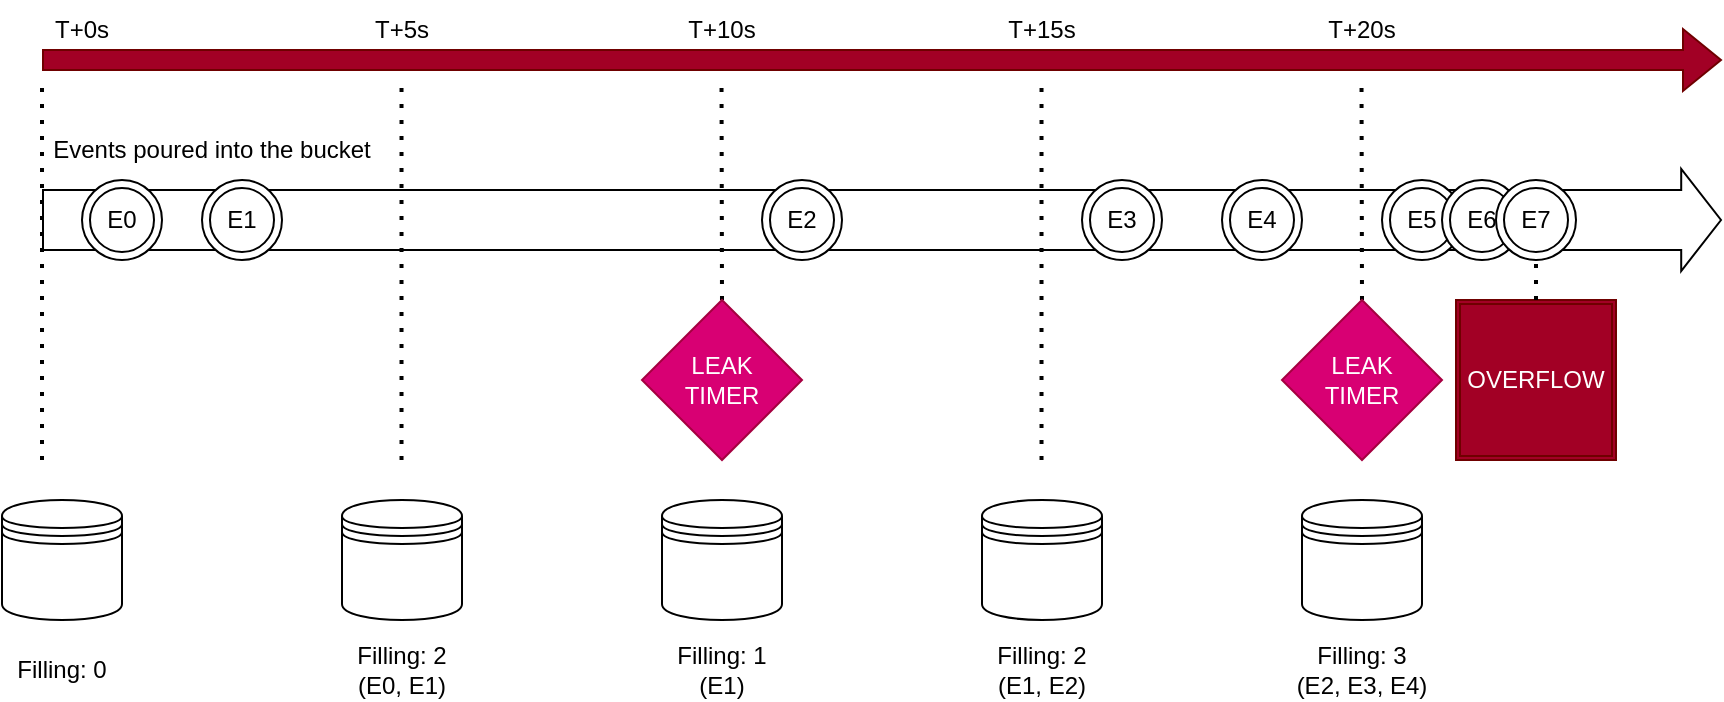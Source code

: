 <mxfile version="21.5.0">
  <diagram name="Page-1" id="RAUu5xI-Dg7mPlQcd15Y">
    <mxGraphModel dx="1597" dy="876" grid="1" gridSize="10" guides="1" tooltips="1" connect="1" arrows="1" fold="1" page="1" pageScale="1" pageWidth="827" pageHeight="1169" math="0" shadow="0">
      <root>
        <mxCell id="0" />
        <mxCell id="1" parent="0" />
        <mxCell id="GVfHSsp1LPKBqe8zwPOD-1" value="" style="shape=flexArrow;endArrow=classic;html=1;rounded=0;fillColor=#a20025;strokeColor=#6F0000;" edge="1" parent="1">
          <mxGeometry width="50" height="50" relative="1" as="geometry">
            <mxPoint x="40" y="120" as="sourcePoint" />
            <mxPoint x="880" y="120" as="targetPoint" />
          </mxGeometry>
        </mxCell>
        <mxCell id="GVfHSsp1LPKBqe8zwPOD-2" value="T+0s" style="text;strokeColor=none;align=center;fillColor=none;html=1;verticalAlign=middle;whiteSpace=wrap;rounded=0;" vertex="1" parent="1">
          <mxGeometry x="30" y="90" width="60" height="30" as="geometry" />
        </mxCell>
        <mxCell id="GVfHSsp1LPKBqe8zwPOD-3" value="T+5s" style="text;strokeColor=none;align=center;fillColor=none;html=1;verticalAlign=middle;whiteSpace=wrap;rounded=0;" vertex="1" parent="1">
          <mxGeometry x="190" y="90" width="60" height="30" as="geometry" />
        </mxCell>
        <mxCell id="GVfHSsp1LPKBqe8zwPOD-4" value="T+10s" style="text;strokeColor=none;align=center;fillColor=none;html=1;verticalAlign=middle;whiteSpace=wrap;rounded=0;" vertex="1" parent="1">
          <mxGeometry x="350" y="90" width="60" height="30" as="geometry" />
        </mxCell>
        <mxCell id="GVfHSsp1LPKBqe8zwPOD-5" value="T+15s" style="text;strokeColor=none;align=center;fillColor=none;html=1;verticalAlign=middle;whiteSpace=wrap;rounded=0;" vertex="1" parent="1">
          <mxGeometry x="510" y="90" width="60" height="30" as="geometry" />
        </mxCell>
        <mxCell id="GVfHSsp1LPKBqe8zwPOD-6" value="T+20s" style="text;strokeColor=none;align=center;fillColor=none;html=1;verticalAlign=middle;whiteSpace=wrap;rounded=0;" vertex="1" parent="1">
          <mxGeometry x="670" y="90" width="60" height="30" as="geometry" />
        </mxCell>
        <mxCell id="GVfHSsp1LPKBqe8zwPOD-7" value="" style="endArrow=none;dashed=1;html=1;dashPattern=1 3;strokeWidth=2;rounded=0;" edge="1" parent="1">
          <mxGeometry width="50" height="50" relative="1" as="geometry">
            <mxPoint x="40" y="320" as="sourcePoint" />
            <mxPoint x="40" y="130" as="targetPoint" />
          </mxGeometry>
        </mxCell>
        <mxCell id="GVfHSsp1LPKBqe8zwPOD-8" value="" style="endArrow=none;dashed=1;html=1;dashPattern=1 3;strokeWidth=2;rounded=0;" edge="1" parent="1">
          <mxGeometry width="50" height="50" relative="1" as="geometry">
            <mxPoint x="219.76" y="320" as="sourcePoint" />
            <mxPoint x="219.76" y="130" as="targetPoint" />
          </mxGeometry>
        </mxCell>
        <mxCell id="GVfHSsp1LPKBqe8zwPOD-9" value="" style="endArrow=none;dashed=1;html=1;dashPattern=1 3;strokeWidth=2;rounded=0;" edge="1" parent="1">
          <mxGeometry width="50" height="50" relative="1" as="geometry">
            <mxPoint x="380" y="240" as="sourcePoint" />
            <mxPoint x="379.76" y="130" as="targetPoint" />
          </mxGeometry>
        </mxCell>
        <mxCell id="GVfHSsp1LPKBqe8zwPOD-10" value="" style="endArrow=none;dashed=1;html=1;dashPattern=1 3;strokeWidth=2;rounded=0;" edge="1" parent="1">
          <mxGeometry width="50" height="50" relative="1" as="geometry">
            <mxPoint x="539.76" y="320" as="sourcePoint" />
            <mxPoint x="539.76" y="130" as="targetPoint" />
          </mxGeometry>
        </mxCell>
        <mxCell id="GVfHSsp1LPKBqe8zwPOD-13" value="" style="endArrow=none;dashed=1;html=1;dashPattern=1 3;strokeWidth=2;rounded=0;" edge="1" parent="1">
          <mxGeometry width="50" height="50" relative="1" as="geometry">
            <mxPoint x="700" y="240" as="sourcePoint" />
            <mxPoint x="699.76" y="130" as="targetPoint" />
          </mxGeometry>
        </mxCell>
        <mxCell id="GVfHSsp1LPKBqe8zwPOD-15" value="" style="shape=datastore;whiteSpace=wrap;html=1;" vertex="1" parent="1">
          <mxGeometry x="20" y="340" width="60" height="60" as="geometry" />
        </mxCell>
        <mxCell id="GVfHSsp1LPKBqe8zwPOD-16" value="" style="shape=datastore;whiteSpace=wrap;html=1;" vertex="1" parent="1">
          <mxGeometry x="190" y="340" width="60" height="60" as="geometry" />
        </mxCell>
        <mxCell id="GVfHSsp1LPKBqe8zwPOD-17" value="" style="shape=datastore;whiteSpace=wrap;html=1;" vertex="1" parent="1">
          <mxGeometry x="350" y="340" width="60" height="60" as="geometry" />
        </mxCell>
        <mxCell id="GVfHSsp1LPKBqe8zwPOD-18" value="" style="shape=datastore;whiteSpace=wrap;html=1;" vertex="1" parent="1">
          <mxGeometry x="510" y="340" width="60" height="60" as="geometry" />
        </mxCell>
        <mxCell id="GVfHSsp1LPKBqe8zwPOD-19" value="" style="shape=datastore;whiteSpace=wrap;html=1;" vertex="1" parent="1">
          <mxGeometry x="670" y="340" width="60" height="60" as="geometry" />
        </mxCell>
        <mxCell id="GVfHSsp1LPKBqe8zwPOD-21" value="" style="shape=flexArrow;endArrow=classic;html=1;rounded=0;width=30;endSize=6.3;fillColor=none;" edge="1" parent="1">
          <mxGeometry width="50" height="50" relative="1" as="geometry">
            <mxPoint x="40" y="200" as="sourcePoint" />
            <mxPoint x="880" y="200" as="targetPoint" />
          </mxGeometry>
        </mxCell>
        <mxCell id="GVfHSsp1LPKBqe8zwPOD-22" value="Events poured into the bucket" style="text;strokeColor=none;align=center;fillColor=none;html=1;verticalAlign=middle;whiteSpace=wrap;rounded=0;" vertex="1" parent="1">
          <mxGeometry x="20" y="150" width="210" height="30" as="geometry" />
        </mxCell>
        <mxCell id="GVfHSsp1LPKBqe8zwPOD-23" value="" style="ellipse;shape=doubleEllipse;whiteSpace=wrap;html=1;aspect=fixed;" vertex="1" parent="1">
          <mxGeometry x="60" y="180" width="40" height="40" as="geometry" />
        </mxCell>
        <mxCell id="GVfHSsp1LPKBqe8zwPOD-27" value="E0" style="text;strokeColor=none;align=center;fillColor=none;html=1;verticalAlign=middle;whiteSpace=wrap;rounded=0;" vertex="1" parent="1">
          <mxGeometry x="50" y="185" width="60" height="30" as="geometry" />
        </mxCell>
        <mxCell id="GVfHSsp1LPKBqe8zwPOD-30" value="" style="ellipse;shape=doubleEllipse;whiteSpace=wrap;html=1;aspect=fixed;" vertex="1" parent="1">
          <mxGeometry x="120" y="180" width="40" height="40" as="geometry" />
        </mxCell>
        <mxCell id="GVfHSsp1LPKBqe8zwPOD-31" value="E1" style="text;strokeColor=none;align=center;fillColor=none;html=1;verticalAlign=middle;whiteSpace=wrap;rounded=0;" vertex="1" parent="1">
          <mxGeometry x="110" y="185" width="60" height="30" as="geometry" />
        </mxCell>
        <mxCell id="GVfHSsp1LPKBqe8zwPOD-32" value="" style="ellipse;shape=doubleEllipse;whiteSpace=wrap;html=1;aspect=fixed;" vertex="1" parent="1">
          <mxGeometry x="400" y="180" width="40" height="40" as="geometry" />
        </mxCell>
        <mxCell id="GVfHSsp1LPKBqe8zwPOD-33" value="E2" style="text;strokeColor=none;align=center;fillColor=none;html=1;verticalAlign=middle;whiteSpace=wrap;rounded=0;" vertex="1" parent="1">
          <mxGeometry x="390" y="185" width="60" height="30" as="geometry" />
        </mxCell>
        <mxCell id="GVfHSsp1LPKBqe8zwPOD-34" value="" style="ellipse;shape=doubleEllipse;whiteSpace=wrap;html=1;aspect=fixed;" vertex="1" parent="1">
          <mxGeometry x="560" y="180" width="40" height="40" as="geometry" />
        </mxCell>
        <mxCell id="GVfHSsp1LPKBqe8zwPOD-35" value="E3" style="text;strokeColor=none;align=center;fillColor=none;html=1;verticalAlign=middle;whiteSpace=wrap;rounded=0;" vertex="1" parent="1">
          <mxGeometry x="550" y="185" width="60" height="30" as="geometry" />
        </mxCell>
        <mxCell id="GVfHSsp1LPKBqe8zwPOD-36" value="" style="ellipse;shape=doubleEllipse;whiteSpace=wrap;html=1;aspect=fixed;" vertex="1" parent="1">
          <mxGeometry x="630" y="180" width="40" height="40" as="geometry" />
        </mxCell>
        <mxCell id="GVfHSsp1LPKBqe8zwPOD-37" value="E4" style="text;strokeColor=none;align=center;fillColor=none;html=1;verticalAlign=middle;whiteSpace=wrap;rounded=0;" vertex="1" parent="1">
          <mxGeometry x="620" y="185" width="60" height="30" as="geometry" />
        </mxCell>
        <mxCell id="GVfHSsp1LPKBqe8zwPOD-38" value="" style="ellipse;shape=doubleEllipse;whiteSpace=wrap;html=1;aspect=fixed;" vertex="1" parent="1">
          <mxGeometry x="710" y="180" width="40" height="40" as="geometry" />
        </mxCell>
        <mxCell id="GVfHSsp1LPKBqe8zwPOD-39" value="E5" style="text;strokeColor=none;align=center;fillColor=none;html=1;verticalAlign=middle;whiteSpace=wrap;rounded=0;" vertex="1" parent="1">
          <mxGeometry x="700" y="185" width="60" height="30" as="geometry" />
        </mxCell>
        <mxCell id="GVfHSsp1LPKBqe8zwPOD-40" value="" style="ellipse;shape=doubleEllipse;whiteSpace=wrap;html=1;aspect=fixed;" vertex="1" parent="1">
          <mxGeometry x="740" y="180" width="40" height="40" as="geometry" />
        </mxCell>
        <mxCell id="GVfHSsp1LPKBqe8zwPOD-41" value="E6" style="text;strokeColor=none;align=center;fillColor=none;html=1;verticalAlign=middle;whiteSpace=wrap;rounded=0;" vertex="1" parent="1">
          <mxGeometry x="730" y="185" width="60" height="30" as="geometry" />
        </mxCell>
        <mxCell id="GVfHSsp1LPKBqe8zwPOD-42" value="" style="ellipse;shape=doubleEllipse;whiteSpace=wrap;html=1;aspect=fixed;" vertex="1" parent="1">
          <mxGeometry x="767" y="180" width="40" height="40" as="geometry" />
        </mxCell>
        <mxCell id="GVfHSsp1LPKBqe8zwPOD-43" value="E7" style="text;strokeColor=none;align=center;fillColor=none;html=1;verticalAlign=middle;whiteSpace=wrap;rounded=0;" vertex="1" parent="1">
          <mxGeometry x="757" y="185" width="60" height="30" as="geometry" />
        </mxCell>
        <mxCell id="GVfHSsp1LPKBqe8zwPOD-44" value="Filling: 0" style="text;strokeColor=none;align=center;fillColor=none;html=1;verticalAlign=middle;whiteSpace=wrap;rounded=0;" vertex="1" parent="1">
          <mxGeometry x="20" y="410" width="60" height="30" as="geometry" />
        </mxCell>
        <mxCell id="GVfHSsp1LPKBqe8zwPOD-47" value="&lt;div&gt;Filling: 2&lt;/div&gt;&lt;div&gt;(E0, E1)&lt;br&gt;&lt;/div&gt;" style="text;strokeColor=none;align=center;fillColor=none;html=1;verticalAlign=middle;whiteSpace=wrap;rounded=0;" vertex="1" parent="1">
          <mxGeometry x="190" y="410" width="60" height="30" as="geometry" />
        </mxCell>
        <mxCell id="GVfHSsp1LPKBqe8zwPOD-48" value="&lt;div&gt;Filling: 1&lt;/div&gt;&lt;div&gt;(E1)&lt;br&gt;&lt;/div&gt;" style="text;strokeColor=none;align=center;fillColor=none;html=1;verticalAlign=middle;whiteSpace=wrap;rounded=0;" vertex="1" parent="1">
          <mxGeometry x="350" y="410" width="60" height="30" as="geometry" />
        </mxCell>
        <mxCell id="GVfHSsp1LPKBqe8zwPOD-49" value="&lt;div&gt;Filling: 2&lt;/div&gt;&lt;div&gt;(E1, E2)&lt;br&gt;&lt;/div&gt;" style="text;strokeColor=none;align=center;fillColor=none;html=1;verticalAlign=middle;whiteSpace=wrap;rounded=0;" vertex="1" parent="1">
          <mxGeometry x="510" y="410" width="60" height="30" as="geometry" />
        </mxCell>
        <mxCell id="GVfHSsp1LPKBqe8zwPOD-50" value="&lt;div&gt;Filling: 3&lt;/div&gt;&lt;div&gt;(E2, E3, E4)&lt;br&gt;&lt;/div&gt;" style="text;strokeColor=none;align=center;fillColor=none;html=1;verticalAlign=middle;whiteSpace=wrap;rounded=0;" vertex="1" parent="1">
          <mxGeometry x="665" y="410" width="70" height="30" as="geometry" />
        </mxCell>
        <mxCell id="GVfHSsp1LPKBqe8zwPOD-51" value="&lt;div&gt;LEAK&lt;/div&gt;&lt;div&gt;TIMER&lt;br&gt;&lt;/div&gt;" style="rhombus;whiteSpace=wrap;html=1;fillColor=#d80073;fontColor=#ffffff;strokeColor=#A50040;" vertex="1" parent="1">
          <mxGeometry x="340" y="240" width="80" height="80" as="geometry" />
        </mxCell>
        <mxCell id="GVfHSsp1LPKBqe8zwPOD-54" value="LEAK&lt;br&gt;TIMER" style="rhombus;whiteSpace=wrap;html=1;fillColor=#d80073;fontColor=#ffffff;strokeColor=#A50040;" vertex="1" parent="1">
          <mxGeometry x="660" y="240" width="80" height="80" as="geometry" />
        </mxCell>
        <mxCell id="GVfHSsp1LPKBqe8zwPOD-56" value="OVERFLOW" style="shape=ext;double=1;whiteSpace=wrap;html=1;aspect=fixed;fillColor=#a20025;fontColor=#ffffff;strokeColor=#6F0000;" vertex="1" parent="1">
          <mxGeometry x="747" y="240" width="80" height="80" as="geometry" />
        </mxCell>
        <mxCell id="GVfHSsp1LPKBqe8zwPOD-57" value="" style="endArrow=none;dashed=1;html=1;dashPattern=1 3;strokeWidth=2;rounded=0;entryX=0.5;entryY=1;entryDx=0;entryDy=0;" edge="1" parent="1" target="GVfHSsp1LPKBqe8zwPOD-42">
          <mxGeometry width="50" height="50" relative="1" as="geometry">
            <mxPoint x="787" y="240" as="sourcePoint" />
            <mxPoint x="786.76" y="130" as="targetPoint" />
          </mxGeometry>
        </mxCell>
      </root>
    </mxGraphModel>
  </diagram>
</mxfile>
